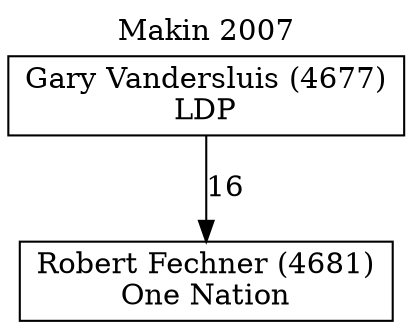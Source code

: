 // House preference flow
digraph "Robert Fechner (4681)_Makin_2007" {
	graph [label="Makin 2007" labelloc=t mclimit=10]
	node [shape=box]
	"Robert Fechner (4681)" [label="Robert Fechner (4681)
One Nation"]
	"Gary Vandersluis (4677)" [label="Gary Vandersluis (4677)
LDP"]
	"Gary Vandersluis (4677)" -> "Robert Fechner (4681)" [label=16]
}
